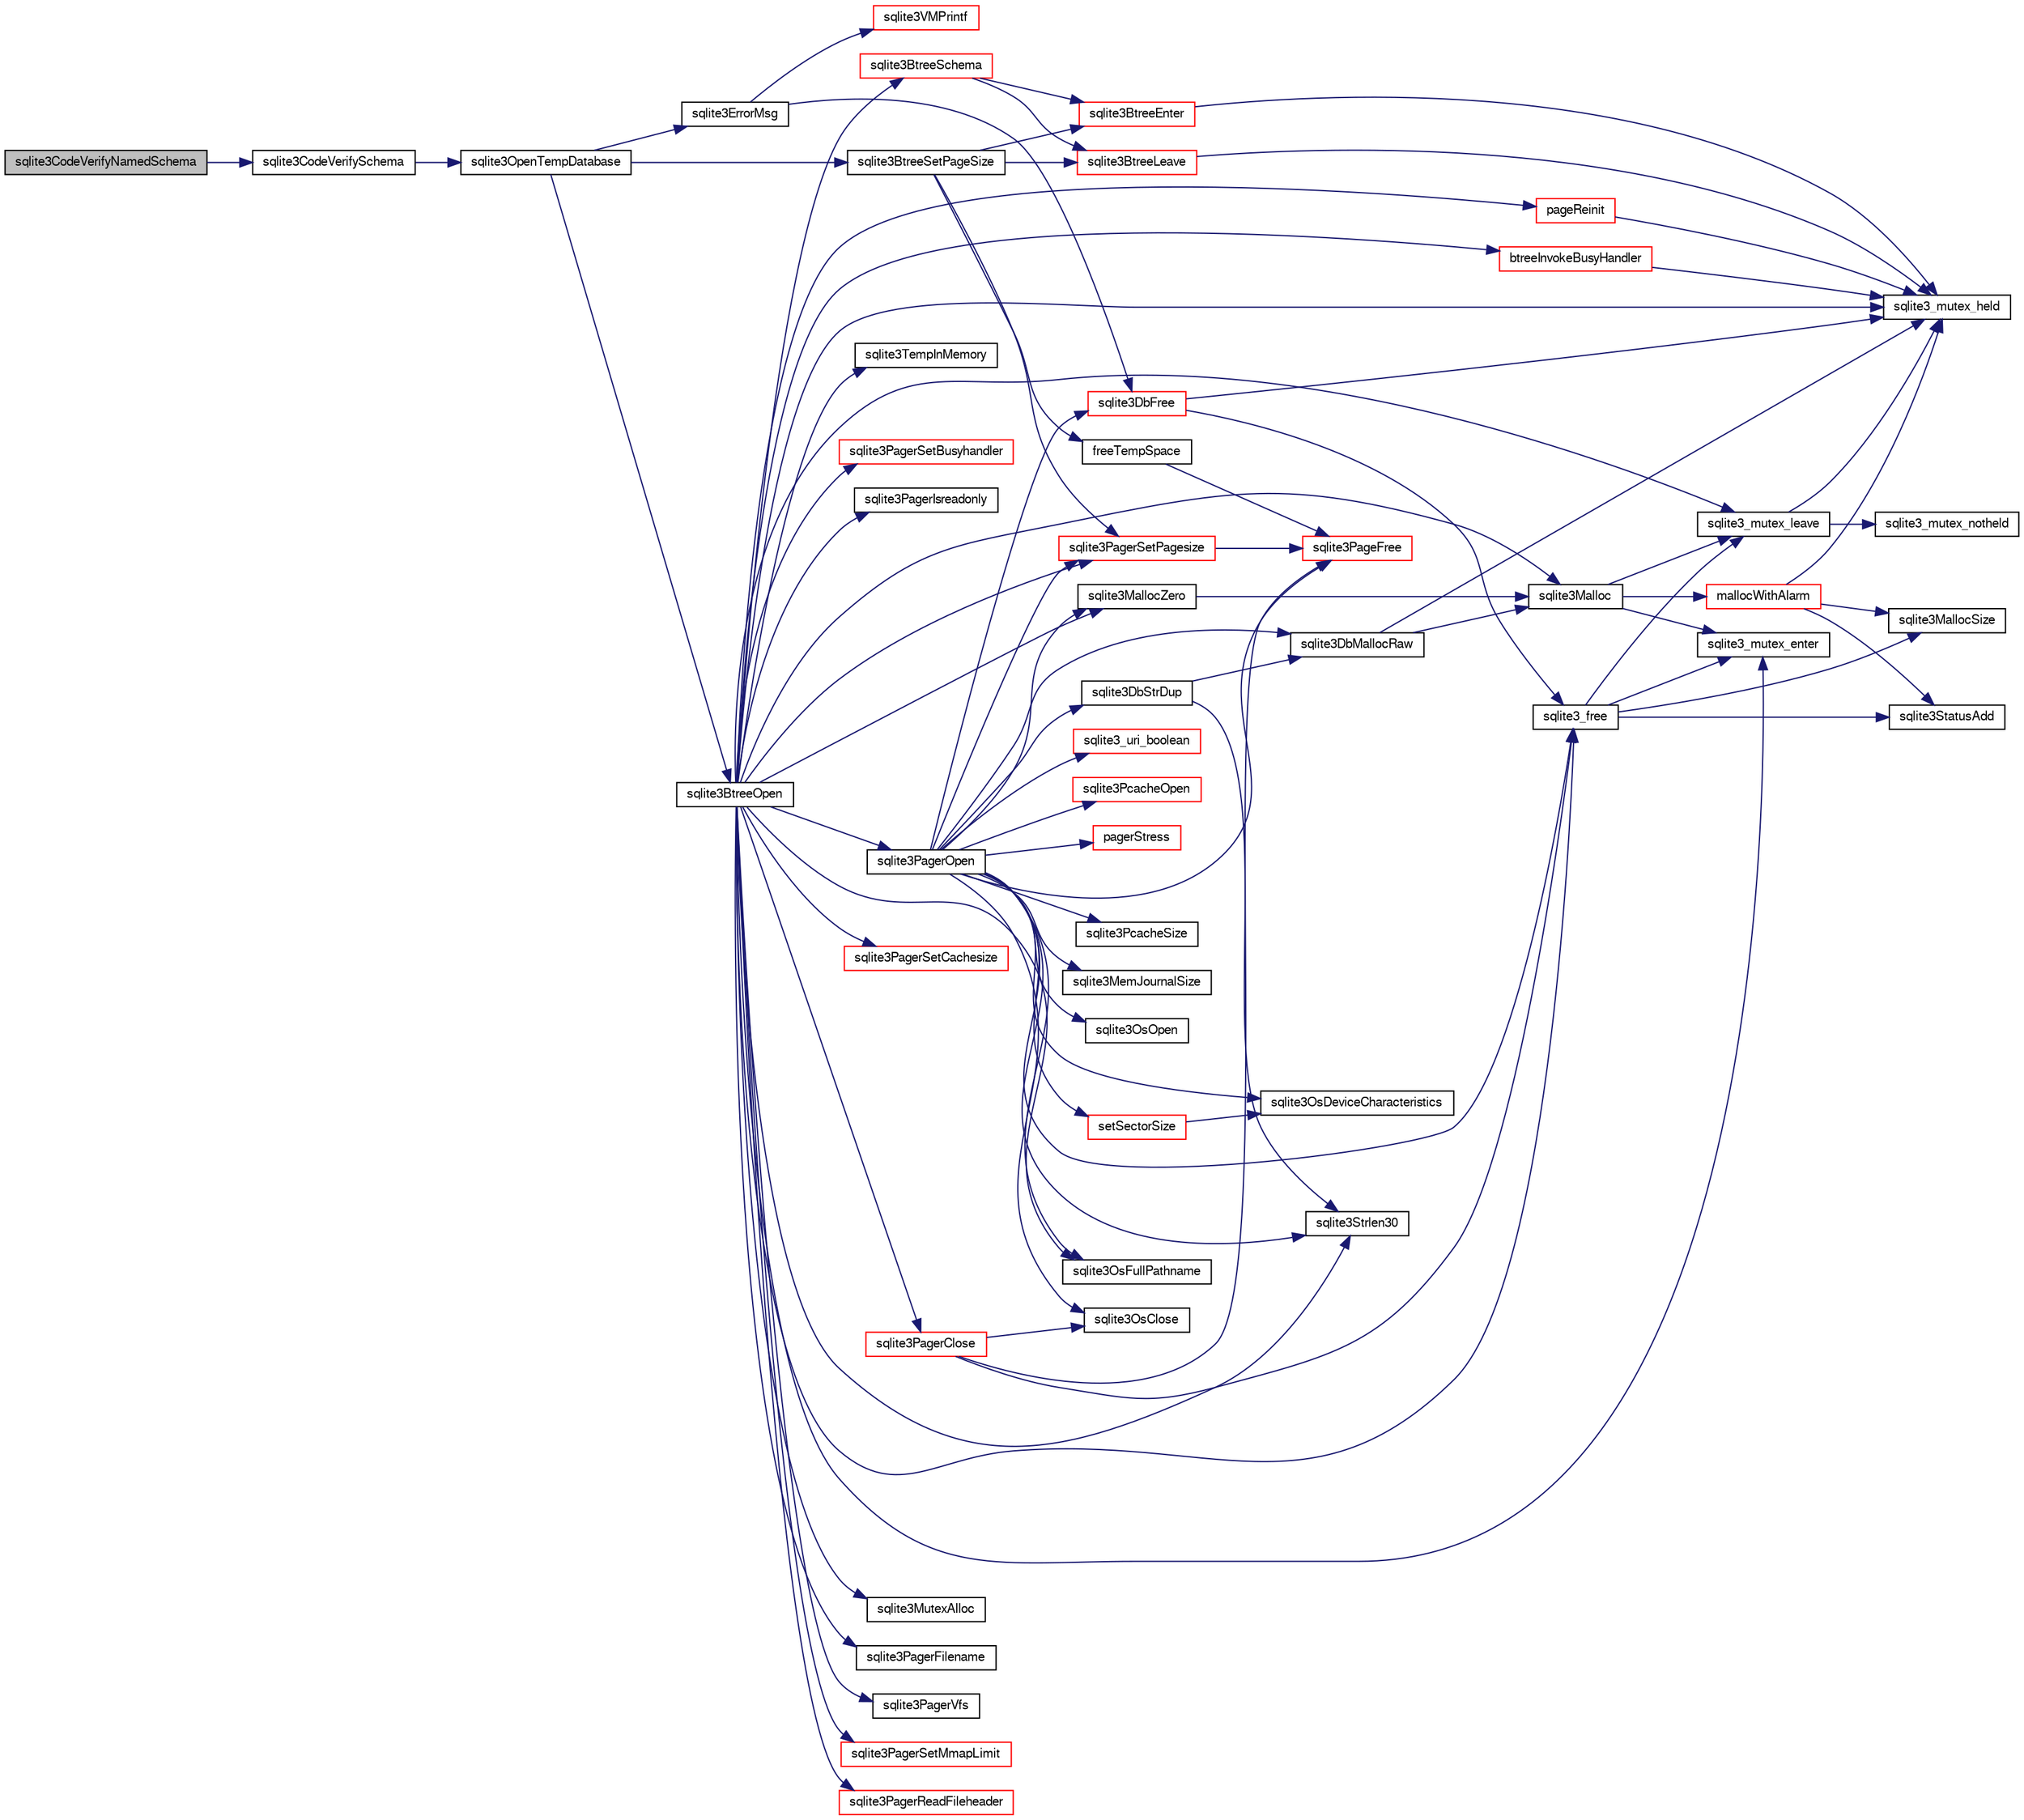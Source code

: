 digraph "sqlite3CodeVerifyNamedSchema"
{
  edge [fontname="FreeSans",fontsize="10",labelfontname="FreeSans",labelfontsize="10"];
  node [fontname="FreeSans",fontsize="10",shape=record];
  rankdir="LR";
  Node478413 [label="sqlite3CodeVerifyNamedSchema",height=0.2,width=0.4,color="black", fillcolor="grey75", style="filled", fontcolor="black"];
  Node478413 -> Node478414 [color="midnightblue",fontsize="10",style="solid",fontname="FreeSans"];
  Node478414 [label="sqlite3CodeVerifySchema",height=0.2,width=0.4,color="black", fillcolor="white", style="filled",URL="$sqlite3_8c.html#ad9d8708d96f8416ec59ebf41c57000f9"];
  Node478414 -> Node478415 [color="midnightblue",fontsize="10",style="solid",fontname="FreeSans"];
  Node478415 [label="sqlite3OpenTempDatabase",height=0.2,width=0.4,color="black", fillcolor="white", style="filled",URL="$sqlite3_8c.html#aaf3088380b731428b72d3b5777f93755"];
  Node478415 -> Node478416 [color="midnightblue",fontsize="10",style="solid",fontname="FreeSans"];
  Node478416 [label="sqlite3BtreeOpen",height=0.2,width=0.4,color="black", fillcolor="white", style="filled",URL="$sqlite3_8c.html#a13dcb44dc34af6ce9d38de9c5aa975f9"];
  Node478416 -> Node478417 [color="midnightblue",fontsize="10",style="solid",fontname="FreeSans"];
  Node478417 [label="sqlite3TempInMemory",height=0.2,width=0.4,color="black", fillcolor="white", style="filled",URL="$sqlite3_8c.html#a458449cdb4a6ca29650deb8af285a511"];
  Node478416 -> Node478418 [color="midnightblue",fontsize="10",style="solid",fontname="FreeSans"];
  Node478418 [label="sqlite3_mutex_held",height=0.2,width=0.4,color="black", fillcolor="white", style="filled",URL="$sqlite3_8c.html#acf77da68932b6bc163c5e68547ecc3e7"];
  Node478416 -> Node478419 [color="midnightblue",fontsize="10",style="solid",fontname="FreeSans"];
  Node478419 [label="sqlite3MallocZero",height=0.2,width=0.4,color="black", fillcolor="white", style="filled",URL="$sqlite3_8c.html#ab3e07a30b9b5471f9f5e8f9cb7229934"];
  Node478419 -> Node478420 [color="midnightblue",fontsize="10",style="solid",fontname="FreeSans"];
  Node478420 [label="sqlite3Malloc",height=0.2,width=0.4,color="black", fillcolor="white", style="filled",URL="$sqlite3_8c.html#a361a2eaa846b1885f123abe46f5d8b2b"];
  Node478420 -> Node478421 [color="midnightblue",fontsize="10",style="solid",fontname="FreeSans"];
  Node478421 [label="sqlite3_mutex_enter",height=0.2,width=0.4,color="black", fillcolor="white", style="filled",URL="$sqlite3_8c.html#a1c12cde690bd89f104de5cbad12a6bf5"];
  Node478420 -> Node478422 [color="midnightblue",fontsize="10",style="solid",fontname="FreeSans"];
  Node478422 [label="mallocWithAlarm",height=0.2,width=0.4,color="red", fillcolor="white", style="filled",URL="$sqlite3_8c.html#ab070d5cf8e48ec8a6a43cf025d48598b"];
  Node478422 -> Node478418 [color="midnightblue",fontsize="10",style="solid",fontname="FreeSans"];
  Node478422 -> Node478428 [color="midnightblue",fontsize="10",style="solid",fontname="FreeSans"];
  Node478428 [label="sqlite3MallocSize",height=0.2,width=0.4,color="black", fillcolor="white", style="filled",URL="$sqlite3_8c.html#acf5d2a5f35270bafb050bd2def576955"];
  Node478422 -> Node478429 [color="midnightblue",fontsize="10",style="solid",fontname="FreeSans"];
  Node478429 [label="sqlite3StatusAdd",height=0.2,width=0.4,color="black", fillcolor="white", style="filled",URL="$sqlite3_8c.html#afa029f93586aeab4cc85360905dae9cd"];
  Node478420 -> Node478426 [color="midnightblue",fontsize="10",style="solid",fontname="FreeSans"];
  Node478426 [label="sqlite3_mutex_leave",height=0.2,width=0.4,color="black", fillcolor="white", style="filled",URL="$sqlite3_8c.html#a5838d235601dbd3c1fa993555c6bcc93"];
  Node478426 -> Node478418 [color="midnightblue",fontsize="10",style="solid",fontname="FreeSans"];
  Node478426 -> Node478427 [color="midnightblue",fontsize="10",style="solid",fontname="FreeSans"];
  Node478427 [label="sqlite3_mutex_notheld",height=0.2,width=0.4,color="black", fillcolor="white", style="filled",URL="$sqlite3_8c.html#a83967c837c1c000d3b5adcfaa688f5dc"];
  Node478416 -> Node478420 [color="midnightblue",fontsize="10",style="solid",fontname="FreeSans"];
  Node478416 -> Node478430 [color="midnightblue",fontsize="10",style="solid",fontname="FreeSans"];
  Node478430 [label="sqlite3_free",height=0.2,width=0.4,color="black", fillcolor="white", style="filled",URL="$sqlite3_8c.html#a6552349e36a8a691af5487999ab09519"];
  Node478430 -> Node478421 [color="midnightblue",fontsize="10",style="solid",fontname="FreeSans"];
  Node478430 -> Node478429 [color="midnightblue",fontsize="10",style="solid",fontname="FreeSans"];
  Node478430 -> Node478428 [color="midnightblue",fontsize="10",style="solid",fontname="FreeSans"];
  Node478430 -> Node478426 [color="midnightblue",fontsize="10",style="solid",fontname="FreeSans"];
  Node478416 -> Node478431 [color="midnightblue",fontsize="10",style="solid",fontname="FreeSans"];
  Node478431 [label="sqlite3Strlen30",height=0.2,width=0.4,color="black", fillcolor="white", style="filled",URL="$sqlite3_8c.html#a3dcd80ba41f1a308193dee74857b62a7"];
  Node478416 -> Node478432 [color="midnightblue",fontsize="10",style="solid",fontname="FreeSans"];
  Node478432 [label="sqlite3OsFullPathname",height=0.2,width=0.4,color="black", fillcolor="white", style="filled",URL="$sqlite3_8c.html#a0456d8c8b3e7990b6e1c4ea93b9a8c17"];
  Node478416 -> Node478433 [color="midnightblue",fontsize="10",style="solid",fontname="FreeSans"];
  Node478433 [label="sqlite3MutexAlloc",height=0.2,width=0.4,color="black", fillcolor="white", style="filled",URL="$sqlite3_8c.html#a0e3f432ee581f6876b590e7ad7e84e19"];
  Node478416 -> Node478421 [color="midnightblue",fontsize="10",style="solid",fontname="FreeSans"];
  Node478416 -> Node478434 [color="midnightblue",fontsize="10",style="solid",fontname="FreeSans"];
  Node478434 [label="sqlite3PagerFilename",height=0.2,width=0.4,color="black", fillcolor="white", style="filled",URL="$sqlite3_8c.html#af9905ce64f499b4e908ec64e65730584"];
  Node478416 -> Node478435 [color="midnightblue",fontsize="10",style="solid",fontname="FreeSans"];
  Node478435 [label="sqlite3PagerVfs",height=0.2,width=0.4,color="black", fillcolor="white", style="filled",URL="$sqlite3_8c.html#a622fab679471aea91602568271c08222"];
  Node478416 -> Node478426 [color="midnightblue",fontsize="10",style="solid",fontname="FreeSans"];
  Node478416 -> Node478436 [color="midnightblue",fontsize="10",style="solid",fontname="FreeSans"];
  Node478436 [label="sqlite3PagerOpen",height=0.2,width=0.4,color="black", fillcolor="white", style="filled",URL="$sqlite3_8c.html#a5b4a74e8a1754922c482b7af19b30611"];
  Node478436 -> Node478437 [color="midnightblue",fontsize="10",style="solid",fontname="FreeSans"];
  Node478437 [label="sqlite3PcacheSize",height=0.2,width=0.4,color="black", fillcolor="white", style="filled",URL="$sqlite3_8c.html#abd3ccb97700f81bf482c44b66fb00cdb"];
  Node478436 -> Node478438 [color="midnightblue",fontsize="10",style="solid",fontname="FreeSans"];
  Node478438 [label="sqlite3MemJournalSize",height=0.2,width=0.4,color="black", fillcolor="white", style="filled",URL="$sqlite3_8c.html#a467faa8c56423e1d71f1edcdf788ea01"];
  Node478436 -> Node478439 [color="midnightblue",fontsize="10",style="solid",fontname="FreeSans"];
  Node478439 [label="sqlite3DbStrDup",height=0.2,width=0.4,color="black", fillcolor="white", style="filled",URL="$sqlite3_8c.html#a0ec4772ee6de7316ecd1e6cabb1beeef"];
  Node478439 -> Node478431 [color="midnightblue",fontsize="10",style="solid",fontname="FreeSans"];
  Node478439 -> Node478440 [color="midnightblue",fontsize="10",style="solid",fontname="FreeSans"];
  Node478440 [label="sqlite3DbMallocRaw",height=0.2,width=0.4,color="black", fillcolor="white", style="filled",URL="$sqlite3_8c.html#abbe8be0cf7175e11ddc3e2218fad924e"];
  Node478440 -> Node478418 [color="midnightblue",fontsize="10",style="solid",fontname="FreeSans"];
  Node478440 -> Node478420 [color="midnightblue",fontsize="10",style="solid",fontname="FreeSans"];
  Node478436 -> Node478431 [color="midnightblue",fontsize="10",style="solid",fontname="FreeSans"];
  Node478436 -> Node478440 [color="midnightblue",fontsize="10",style="solid",fontname="FreeSans"];
  Node478436 -> Node478432 [color="midnightblue",fontsize="10",style="solid",fontname="FreeSans"];
  Node478436 -> Node478441 [color="midnightblue",fontsize="10",style="solid",fontname="FreeSans"];
  Node478441 [label="sqlite3DbFree",height=0.2,width=0.4,color="red", fillcolor="white", style="filled",URL="$sqlite3_8c.html#ac70ab821a6607b4a1b909582dc37a069"];
  Node478441 -> Node478418 [color="midnightblue",fontsize="10",style="solid",fontname="FreeSans"];
  Node478441 -> Node478430 [color="midnightblue",fontsize="10",style="solid",fontname="FreeSans"];
  Node478436 -> Node478419 [color="midnightblue",fontsize="10",style="solid",fontname="FreeSans"];
  Node478436 -> Node478445 [color="midnightblue",fontsize="10",style="solid",fontname="FreeSans"];
  Node478445 [label="sqlite3OsOpen",height=0.2,width=0.4,color="black", fillcolor="white", style="filled",URL="$sqlite3_8c.html#a12a1f3451e28f9cecd19cf0bb4f8f416"];
  Node478436 -> Node478446 [color="midnightblue",fontsize="10",style="solid",fontname="FreeSans"];
  Node478446 [label="sqlite3OsDeviceCharacteristics",height=0.2,width=0.4,color="black", fillcolor="white", style="filled",URL="$sqlite3_8c.html#a251e030ce1bd2e552bc2dd66b1ac36d0"];
  Node478436 -> Node478447 [color="midnightblue",fontsize="10",style="solid",fontname="FreeSans"];
  Node478447 [label="setSectorSize",height=0.2,width=0.4,color="red", fillcolor="white", style="filled",URL="$sqlite3_8c.html#ae5c96f9f828df3cd795fe591b788ce35"];
  Node478447 -> Node478446 [color="midnightblue",fontsize="10",style="solid",fontname="FreeSans"];
  Node478436 -> Node478450 [color="midnightblue",fontsize="10",style="solid",fontname="FreeSans"];
  Node478450 [label="sqlite3_uri_boolean",height=0.2,width=0.4,color="red", fillcolor="white", style="filled",URL="$sqlite3_8c.html#a1124cc9034bdbc616bb6d54455a4110f"];
  Node478436 -> Node478457 [color="midnightblue",fontsize="10",style="solid",fontname="FreeSans"];
  Node478457 [label="sqlite3PagerSetPagesize",height=0.2,width=0.4,color="red", fillcolor="white", style="filled",URL="$sqlite3_8c.html#ab668348d5dcc0382c247c74b6358f16e"];
  Node478457 -> Node478471 [color="midnightblue",fontsize="10",style="solid",fontname="FreeSans"];
  Node478471 [label="sqlite3PageFree",height=0.2,width=0.4,color="red", fillcolor="white", style="filled",URL="$sqlite3_8c.html#a7c85b1d9d633386e0ecb5d56594fe03f"];
  Node478436 -> Node478475 [color="midnightblue",fontsize="10",style="solid",fontname="FreeSans"];
  Node478475 [label="sqlite3PcacheOpen",height=0.2,width=0.4,color="red", fillcolor="white", style="filled",URL="$sqlite3_8c.html#ac00b78fcdee2f240e2f1ca2a3d063b24"];
  Node478436 -> Node478476 [color="midnightblue",fontsize="10",style="solid",fontname="FreeSans"];
  Node478476 [label="pagerStress",height=0.2,width=0.4,color="red", fillcolor="white", style="filled",URL="$sqlite3_8c.html#abb21a3a371038e9e3e69af0f21a1b386"];
  Node478436 -> Node478848 [color="midnightblue",fontsize="10",style="solid",fontname="FreeSans"];
  Node478848 [label="sqlite3OsClose",height=0.2,width=0.4,color="black", fillcolor="white", style="filled",URL="$sqlite3_8c.html#aa5f0aeb27273a57c0523deaf48997533"];
  Node478436 -> Node478471 [color="midnightblue",fontsize="10",style="solid",fontname="FreeSans"];
  Node478436 -> Node478430 [color="midnightblue",fontsize="10",style="solid",fontname="FreeSans"];
  Node478416 -> Node478877 [color="midnightblue",fontsize="10",style="solid",fontname="FreeSans"];
  Node478877 [label="pageReinit",height=0.2,width=0.4,color="red", fillcolor="white", style="filled",URL="$sqlite3_8c.html#aa27cac56390e92c5ef6d566ee7defb59"];
  Node478877 -> Node478418 [color="midnightblue",fontsize="10",style="solid",fontname="FreeSans"];
  Node478416 -> Node478884 [color="midnightblue",fontsize="10",style="solid",fontname="FreeSans"];
  Node478884 [label="sqlite3PagerSetMmapLimit",height=0.2,width=0.4,color="red", fillcolor="white", style="filled",URL="$sqlite3_8c.html#aa5bd62da47024a18682829ab4527e9a8"];
  Node478416 -> Node478885 [color="midnightblue",fontsize="10",style="solid",fontname="FreeSans"];
  Node478885 [label="sqlite3PagerReadFileheader",height=0.2,width=0.4,color="red", fillcolor="white", style="filled",URL="$sqlite3_8c.html#a7f5d7106f696229a68737d16b4046b3a"];
  Node478416 -> Node478886 [color="midnightblue",fontsize="10",style="solid",fontname="FreeSans"];
  Node478886 [label="sqlite3PagerSetBusyhandler",height=0.2,width=0.4,color="red", fillcolor="white", style="filled",URL="$sqlite3_8c.html#a24076fb4f14e547a630f83f25ff37852"];
  Node478416 -> Node478887 [color="midnightblue",fontsize="10",style="solid",fontname="FreeSans"];
  Node478887 [label="btreeInvokeBusyHandler",height=0.2,width=0.4,color="red", fillcolor="white", style="filled",URL="$sqlite3_8c.html#a15058f7fc35aedcd18a3fc5067c10b9c"];
  Node478887 -> Node478418 [color="midnightblue",fontsize="10",style="solid",fontname="FreeSans"];
  Node478416 -> Node478889 [color="midnightblue",fontsize="10",style="solid",fontname="FreeSans"];
  Node478889 [label="sqlite3PagerIsreadonly",height=0.2,width=0.4,color="black", fillcolor="white", style="filled",URL="$sqlite3_8c.html#a7e85868aa17dab7125bbcba29c76f708"];
  Node478416 -> Node478457 [color="midnightblue",fontsize="10",style="solid",fontname="FreeSans"];
  Node478416 -> Node478890 [color="midnightblue",fontsize="10",style="solid",fontname="FreeSans"];
  Node478890 [label="sqlite3PagerClose",height=0.2,width=0.4,color="red", fillcolor="white", style="filled",URL="$sqlite3_8c.html#af94b1f96b60689fd09422cce2c85f53f"];
  Node478890 -> Node478848 [color="midnightblue",fontsize="10",style="solid",fontname="FreeSans"];
  Node478890 -> Node478471 [color="midnightblue",fontsize="10",style="solid",fontname="FreeSans"];
  Node478890 -> Node478430 [color="midnightblue",fontsize="10",style="solid",fontname="FreeSans"];
  Node478416 -> Node478908 [color="midnightblue",fontsize="10",style="solid",fontname="FreeSans"];
  Node478908 [label="sqlite3BtreeSchema",height=0.2,width=0.4,color="red", fillcolor="white", style="filled",URL="$sqlite3_8c.html#af5345180c083a3a4b3d5ebb11986ea4a"];
  Node478908 -> Node478796 [color="midnightblue",fontsize="10",style="solid",fontname="FreeSans"];
  Node478796 [label="sqlite3BtreeEnter",height=0.2,width=0.4,color="red", fillcolor="white", style="filled",URL="$sqlite3_8c.html#afa05d700ca373993fe6b0525b867feff"];
  Node478796 -> Node478418 [color="midnightblue",fontsize="10",style="solid",fontname="FreeSans"];
  Node478908 -> Node478801 [color="midnightblue",fontsize="10",style="solid",fontname="FreeSans"];
  Node478801 [label="sqlite3BtreeLeave",height=0.2,width=0.4,color="red", fillcolor="white", style="filled",URL="$sqlite3_8c.html#a460e4f89d1aeef4b4d334cfe8165da89"];
  Node478801 -> Node478418 [color="midnightblue",fontsize="10",style="solid",fontname="FreeSans"];
  Node478416 -> Node478909 [color="midnightblue",fontsize="10",style="solid",fontname="FreeSans"];
  Node478909 [label="sqlite3PagerSetCachesize",height=0.2,width=0.4,color="red", fillcolor="white", style="filled",URL="$sqlite3_8c.html#a0c65ddf2e31ecae395a51f4cdb3ce7bb"];
  Node478415 -> Node478911 [color="midnightblue",fontsize="10",style="solid",fontname="FreeSans"];
  Node478911 [label="sqlite3ErrorMsg",height=0.2,width=0.4,color="black", fillcolor="white", style="filled",URL="$sqlite3_8c.html#aee2798e173651adae0f9c85469f3457d"];
  Node478911 -> Node478720 [color="midnightblue",fontsize="10",style="solid",fontname="FreeSans"];
  Node478720 [label="sqlite3VMPrintf",height=0.2,width=0.4,color="red", fillcolor="white", style="filled",URL="$sqlite3_8c.html#a05535d0982ef06fbc2ee8195ebbae689"];
  Node478911 -> Node478441 [color="midnightblue",fontsize="10",style="solid",fontname="FreeSans"];
  Node478415 -> Node478912 [color="midnightblue",fontsize="10",style="solid",fontname="FreeSans"];
  Node478912 [label="sqlite3BtreeSetPageSize",height=0.2,width=0.4,color="black", fillcolor="white", style="filled",URL="$sqlite3_8c.html#ad9c65e8377c831a80e0ac1f108c43f3e"];
  Node478912 -> Node478796 [color="midnightblue",fontsize="10",style="solid",fontname="FreeSans"];
  Node478912 -> Node478801 [color="midnightblue",fontsize="10",style="solid",fontname="FreeSans"];
  Node478912 -> Node478913 [color="midnightblue",fontsize="10",style="solid",fontname="FreeSans"];
  Node478913 [label="freeTempSpace",height=0.2,width=0.4,color="black", fillcolor="white", style="filled",URL="$sqlite3_8c.html#aec277d601edd310860ca5a81c99ed411"];
  Node478913 -> Node478471 [color="midnightblue",fontsize="10",style="solid",fontname="FreeSans"];
  Node478912 -> Node478457 [color="midnightblue",fontsize="10",style="solid",fontname="FreeSans"];
}
